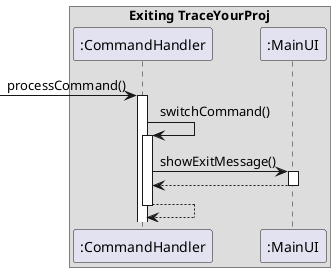 @startuml

box Exiting TraceYourProj
participant ":CommandHandler" as CH
participant ":MainUI" as MUI
end box


[-> CH : processCommand()
activate CH

CH -> CH : switchCommand()
activate CH

CH -> MUI : showExitMessage()
activate MUI
return

return




@enduml